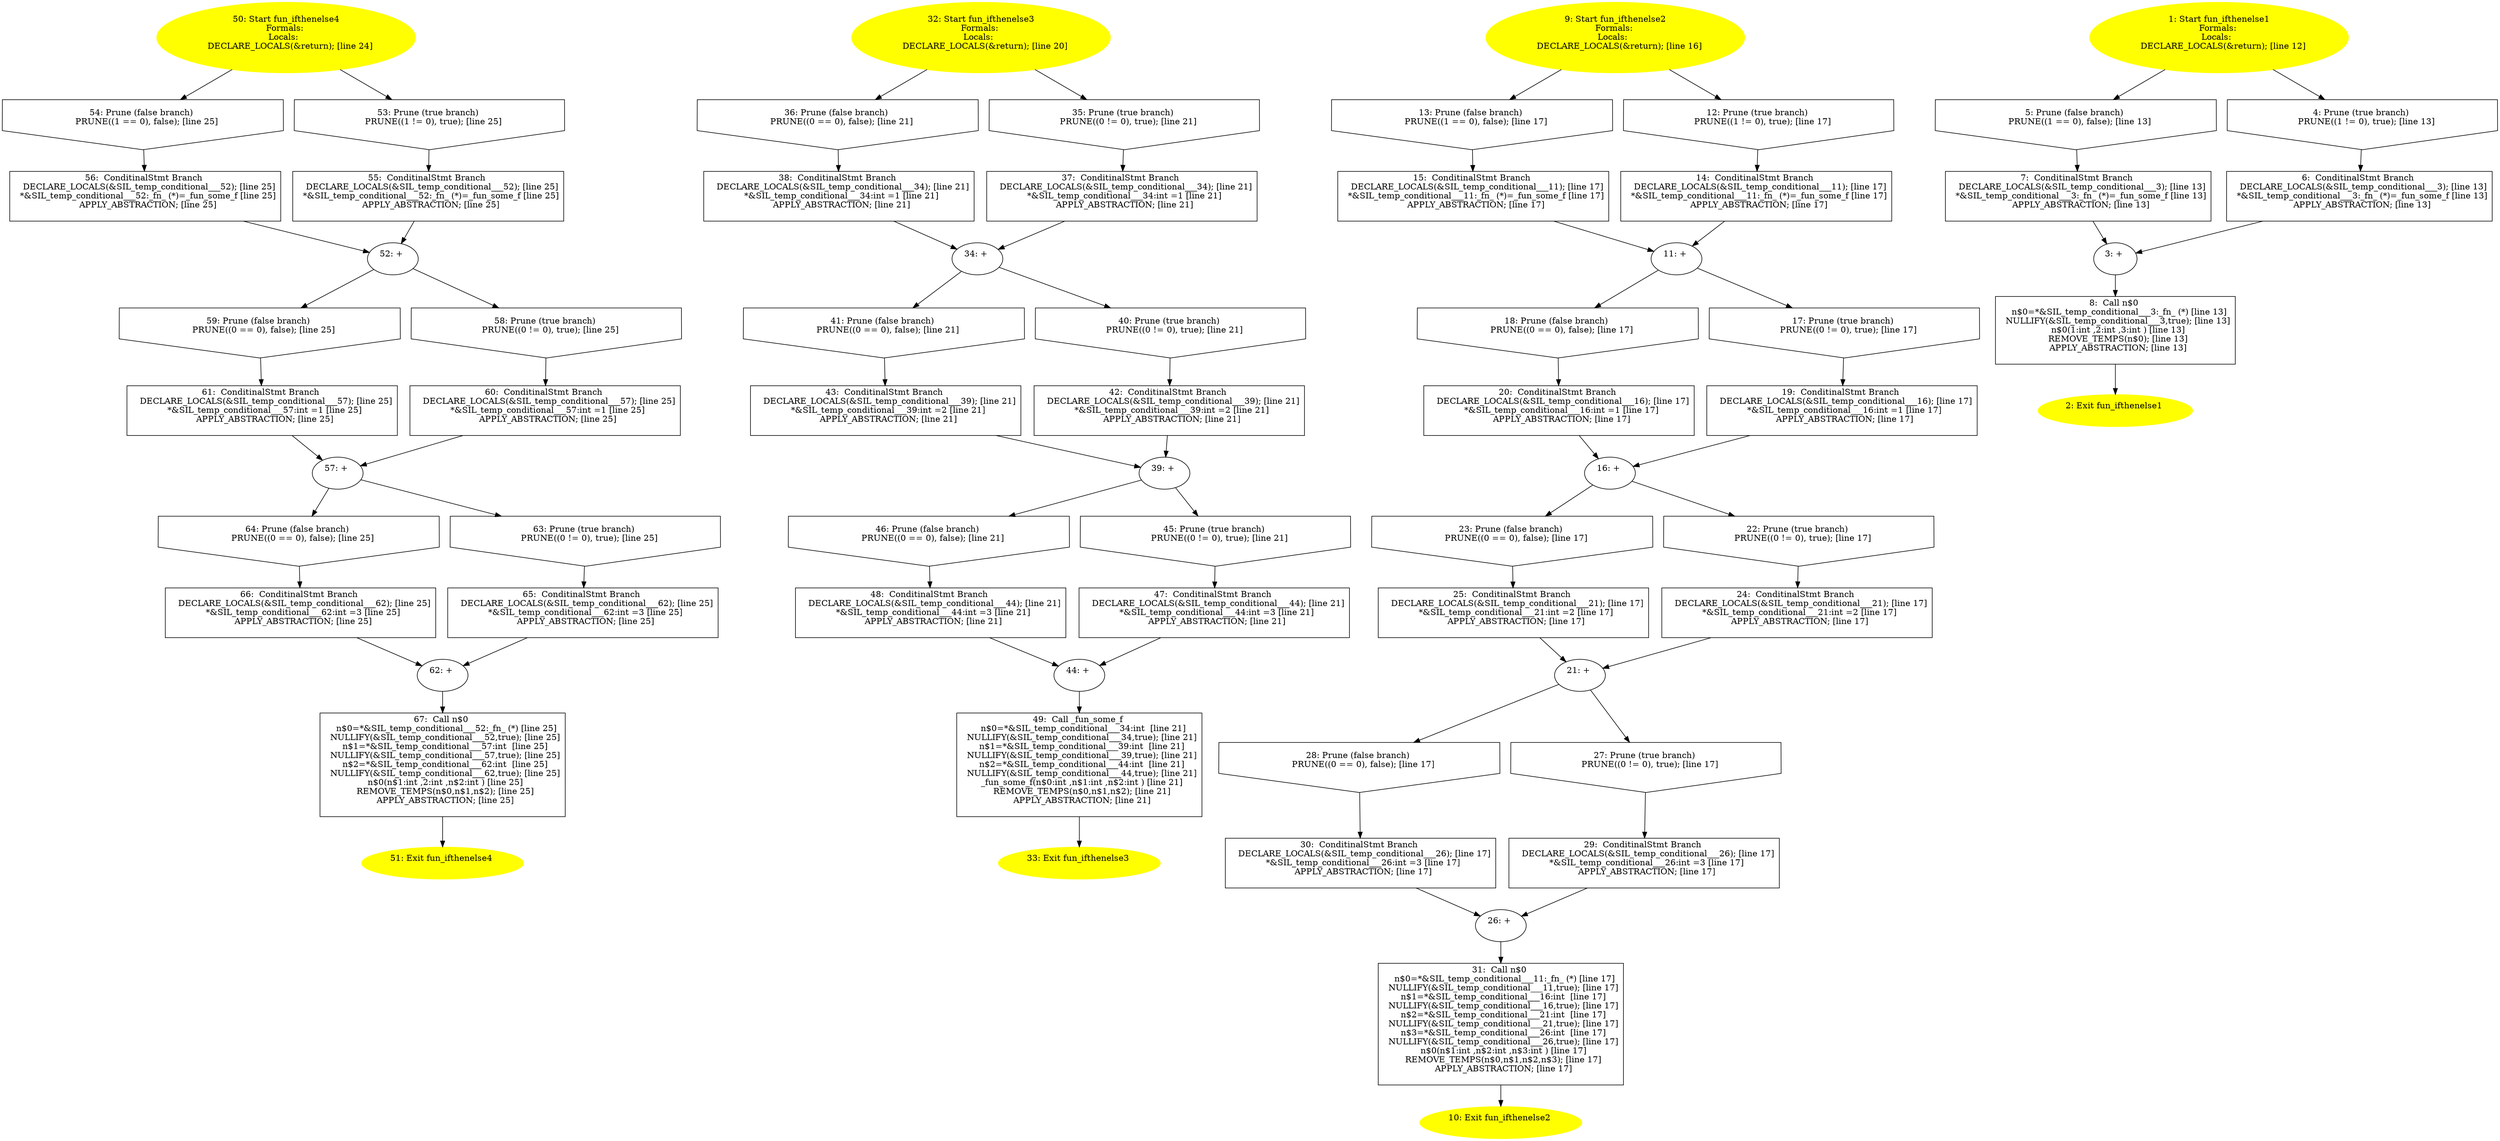 digraph iCFG {
67 [label="67:  Call n$0 \n   n$0=*&SIL_temp_conditional___52:_fn_ (*) [line 25]\n  NULLIFY(&SIL_temp_conditional___52,true); [line 25]\n  n$1=*&SIL_temp_conditional___57:int  [line 25]\n  NULLIFY(&SIL_temp_conditional___57,true); [line 25]\n  n$2=*&SIL_temp_conditional___62:int  [line 25]\n  NULLIFY(&SIL_temp_conditional___62,true); [line 25]\n  n$0(n$1:int ,2:int ,n$2:int ) [line 25]\n  REMOVE_TEMPS(n$0,n$1,n$2); [line 25]\n  APPLY_ABSTRACTION; [line 25]\n " shape="box"]
	

	 67 -> 51 ;
66 [label="66:  ConditinalStmt Branch \n   DECLARE_LOCALS(&SIL_temp_conditional___62); [line 25]\n  *&SIL_temp_conditional___62:int =3 [line 25]\n  APPLY_ABSTRACTION; [line 25]\n " shape="box"]
	

	 66 -> 62 ;
65 [label="65:  ConditinalStmt Branch \n   DECLARE_LOCALS(&SIL_temp_conditional___62); [line 25]\n  *&SIL_temp_conditional___62:int =3 [line 25]\n  APPLY_ABSTRACTION; [line 25]\n " shape="box"]
	

	 65 -> 62 ;
64 [label="64: Prune (false branch) \n   PRUNE((0 == 0), false); [line 25]\n " shape="invhouse"]
	

	 64 -> 66 ;
63 [label="63: Prune (true branch) \n   PRUNE((0 != 0), true); [line 25]\n " shape="invhouse"]
	

	 63 -> 65 ;
62 [label="62: + \n  " ]
	

	 62 -> 67 ;
61 [label="61:  ConditinalStmt Branch \n   DECLARE_LOCALS(&SIL_temp_conditional___57); [line 25]\n  *&SIL_temp_conditional___57:int =1 [line 25]\n  APPLY_ABSTRACTION; [line 25]\n " shape="box"]
	

	 61 -> 57 ;
60 [label="60:  ConditinalStmt Branch \n   DECLARE_LOCALS(&SIL_temp_conditional___57); [line 25]\n  *&SIL_temp_conditional___57:int =1 [line 25]\n  APPLY_ABSTRACTION; [line 25]\n " shape="box"]
	

	 60 -> 57 ;
59 [label="59: Prune (false branch) \n   PRUNE((0 == 0), false); [line 25]\n " shape="invhouse"]
	

	 59 -> 61 ;
58 [label="58: Prune (true branch) \n   PRUNE((0 != 0), true); [line 25]\n " shape="invhouse"]
	

	 58 -> 60 ;
57 [label="57: + \n  " ]
	

	 57 -> 63 ;
	 57 -> 64 ;
56 [label="56:  ConditinalStmt Branch \n   DECLARE_LOCALS(&SIL_temp_conditional___52); [line 25]\n  *&SIL_temp_conditional___52:_fn_ (*)=_fun_some_f [line 25]\n  APPLY_ABSTRACTION; [line 25]\n " shape="box"]
	

	 56 -> 52 ;
55 [label="55:  ConditinalStmt Branch \n   DECLARE_LOCALS(&SIL_temp_conditional___52); [line 25]\n  *&SIL_temp_conditional___52:_fn_ (*)=_fun_some_f [line 25]\n  APPLY_ABSTRACTION; [line 25]\n " shape="box"]
	

	 55 -> 52 ;
54 [label="54: Prune (false branch) \n   PRUNE((1 == 0), false); [line 25]\n " shape="invhouse"]
	

	 54 -> 56 ;
53 [label="53: Prune (true branch) \n   PRUNE((1 != 0), true); [line 25]\n " shape="invhouse"]
	

	 53 -> 55 ;
52 [label="52: + \n  " ]
	

	 52 -> 58 ;
	 52 -> 59 ;
51 [label="51: Exit fun_ifthenelse4 \n  " color=yellow style=filled]
	

50 [label="50: Start fun_ifthenelse4\nFormals: \nLocals:  \n   DECLARE_LOCALS(&return); [line 24]\n " color=yellow style=filled]
	

	 50 -> 53 ;
	 50 -> 54 ;
49 [label="49:  Call _fun_some_f \n   n$0=*&SIL_temp_conditional___34:int  [line 21]\n  NULLIFY(&SIL_temp_conditional___34,true); [line 21]\n  n$1=*&SIL_temp_conditional___39:int  [line 21]\n  NULLIFY(&SIL_temp_conditional___39,true); [line 21]\n  n$2=*&SIL_temp_conditional___44:int  [line 21]\n  NULLIFY(&SIL_temp_conditional___44,true); [line 21]\n  _fun_some_f(n$0:int ,n$1:int ,n$2:int ) [line 21]\n  REMOVE_TEMPS(n$0,n$1,n$2); [line 21]\n  APPLY_ABSTRACTION; [line 21]\n " shape="box"]
	

	 49 -> 33 ;
48 [label="48:  ConditinalStmt Branch \n   DECLARE_LOCALS(&SIL_temp_conditional___44); [line 21]\n  *&SIL_temp_conditional___44:int =3 [line 21]\n  APPLY_ABSTRACTION; [line 21]\n " shape="box"]
	

	 48 -> 44 ;
47 [label="47:  ConditinalStmt Branch \n   DECLARE_LOCALS(&SIL_temp_conditional___44); [line 21]\n  *&SIL_temp_conditional___44:int =3 [line 21]\n  APPLY_ABSTRACTION; [line 21]\n " shape="box"]
	

	 47 -> 44 ;
46 [label="46: Prune (false branch) \n   PRUNE((0 == 0), false); [line 21]\n " shape="invhouse"]
	

	 46 -> 48 ;
45 [label="45: Prune (true branch) \n   PRUNE((0 != 0), true); [line 21]\n " shape="invhouse"]
	

	 45 -> 47 ;
44 [label="44: + \n  " ]
	

	 44 -> 49 ;
43 [label="43:  ConditinalStmt Branch \n   DECLARE_LOCALS(&SIL_temp_conditional___39); [line 21]\n  *&SIL_temp_conditional___39:int =2 [line 21]\n  APPLY_ABSTRACTION; [line 21]\n " shape="box"]
	

	 43 -> 39 ;
42 [label="42:  ConditinalStmt Branch \n   DECLARE_LOCALS(&SIL_temp_conditional___39); [line 21]\n  *&SIL_temp_conditional___39:int =2 [line 21]\n  APPLY_ABSTRACTION; [line 21]\n " shape="box"]
	

	 42 -> 39 ;
41 [label="41: Prune (false branch) \n   PRUNE((0 == 0), false); [line 21]\n " shape="invhouse"]
	

	 41 -> 43 ;
40 [label="40: Prune (true branch) \n   PRUNE((0 != 0), true); [line 21]\n " shape="invhouse"]
	

	 40 -> 42 ;
39 [label="39: + \n  " ]
	

	 39 -> 45 ;
	 39 -> 46 ;
38 [label="38:  ConditinalStmt Branch \n   DECLARE_LOCALS(&SIL_temp_conditional___34); [line 21]\n  *&SIL_temp_conditional___34:int =1 [line 21]\n  APPLY_ABSTRACTION; [line 21]\n " shape="box"]
	

	 38 -> 34 ;
37 [label="37:  ConditinalStmt Branch \n   DECLARE_LOCALS(&SIL_temp_conditional___34); [line 21]\n  *&SIL_temp_conditional___34:int =1 [line 21]\n  APPLY_ABSTRACTION; [line 21]\n " shape="box"]
	

	 37 -> 34 ;
36 [label="36: Prune (false branch) \n   PRUNE((0 == 0), false); [line 21]\n " shape="invhouse"]
	

	 36 -> 38 ;
35 [label="35: Prune (true branch) \n   PRUNE((0 != 0), true); [line 21]\n " shape="invhouse"]
	

	 35 -> 37 ;
34 [label="34: + \n  " ]
	

	 34 -> 40 ;
	 34 -> 41 ;
33 [label="33: Exit fun_ifthenelse3 \n  " color=yellow style=filled]
	

32 [label="32: Start fun_ifthenelse3\nFormals: \nLocals:  \n   DECLARE_LOCALS(&return); [line 20]\n " color=yellow style=filled]
	

	 32 -> 35 ;
	 32 -> 36 ;
31 [label="31:  Call n$0 \n   n$0=*&SIL_temp_conditional___11:_fn_ (*) [line 17]\n  NULLIFY(&SIL_temp_conditional___11,true); [line 17]\n  n$1=*&SIL_temp_conditional___16:int  [line 17]\n  NULLIFY(&SIL_temp_conditional___16,true); [line 17]\n  n$2=*&SIL_temp_conditional___21:int  [line 17]\n  NULLIFY(&SIL_temp_conditional___21,true); [line 17]\n  n$3=*&SIL_temp_conditional___26:int  [line 17]\n  NULLIFY(&SIL_temp_conditional___26,true); [line 17]\n  n$0(n$1:int ,n$2:int ,n$3:int ) [line 17]\n  REMOVE_TEMPS(n$0,n$1,n$2,n$3); [line 17]\n  APPLY_ABSTRACTION; [line 17]\n " shape="box"]
	

	 31 -> 10 ;
30 [label="30:  ConditinalStmt Branch \n   DECLARE_LOCALS(&SIL_temp_conditional___26); [line 17]\n  *&SIL_temp_conditional___26:int =3 [line 17]\n  APPLY_ABSTRACTION; [line 17]\n " shape="box"]
	

	 30 -> 26 ;
29 [label="29:  ConditinalStmt Branch \n   DECLARE_LOCALS(&SIL_temp_conditional___26); [line 17]\n  *&SIL_temp_conditional___26:int =3 [line 17]\n  APPLY_ABSTRACTION; [line 17]\n " shape="box"]
	

	 29 -> 26 ;
28 [label="28: Prune (false branch) \n   PRUNE((0 == 0), false); [line 17]\n " shape="invhouse"]
	

	 28 -> 30 ;
27 [label="27: Prune (true branch) \n   PRUNE((0 != 0), true); [line 17]\n " shape="invhouse"]
	

	 27 -> 29 ;
26 [label="26: + \n  " ]
	

	 26 -> 31 ;
25 [label="25:  ConditinalStmt Branch \n   DECLARE_LOCALS(&SIL_temp_conditional___21); [line 17]\n  *&SIL_temp_conditional___21:int =2 [line 17]\n  APPLY_ABSTRACTION; [line 17]\n " shape="box"]
	

	 25 -> 21 ;
24 [label="24:  ConditinalStmt Branch \n   DECLARE_LOCALS(&SIL_temp_conditional___21); [line 17]\n  *&SIL_temp_conditional___21:int =2 [line 17]\n  APPLY_ABSTRACTION; [line 17]\n " shape="box"]
	

	 24 -> 21 ;
23 [label="23: Prune (false branch) \n   PRUNE((0 == 0), false); [line 17]\n " shape="invhouse"]
	

	 23 -> 25 ;
22 [label="22: Prune (true branch) \n   PRUNE((0 != 0), true); [line 17]\n " shape="invhouse"]
	

	 22 -> 24 ;
21 [label="21: + \n  " ]
	

	 21 -> 27 ;
	 21 -> 28 ;
20 [label="20:  ConditinalStmt Branch \n   DECLARE_LOCALS(&SIL_temp_conditional___16); [line 17]\n  *&SIL_temp_conditional___16:int =1 [line 17]\n  APPLY_ABSTRACTION; [line 17]\n " shape="box"]
	

	 20 -> 16 ;
19 [label="19:  ConditinalStmt Branch \n   DECLARE_LOCALS(&SIL_temp_conditional___16); [line 17]\n  *&SIL_temp_conditional___16:int =1 [line 17]\n  APPLY_ABSTRACTION; [line 17]\n " shape="box"]
	

	 19 -> 16 ;
18 [label="18: Prune (false branch) \n   PRUNE((0 == 0), false); [line 17]\n " shape="invhouse"]
	

	 18 -> 20 ;
17 [label="17: Prune (true branch) \n   PRUNE((0 != 0), true); [line 17]\n " shape="invhouse"]
	

	 17 -> 19 ;
16 [label="16: + \n  " ]
	

	 16 -> 22 ;
	 16 -> 23 ;
15 [label="15:  ConditinalStmt Branch \n   DECLARE_LOCALS(&SIL_temp_conditional___11); [line 17]\n  *&SIL_temp_conditional___11:_fn_ (*)=_fun_some_f [line 17]\n  APPLY_ABSTRACTION; [line 17]\n " shape="box"]
	

	 15 -> 11 ;
14 [label="14:  ConditinalStmt Branch \n   DECLARE_LOCALS(&SIL_temp_conditional___11); [line 17]\n  *&SIL_temp_conditional___11:_fn_ (*)=_fun_some_f [line 17]\n  APPLY_ABSTRACTION; [line 17]\n " shape="box"]
	

	 14 -> 11 ;
13 [label="13: Prune (false branch) \n   PRUNE((1 == 0), false); [line 17]\n " shape="invhouse"]
	

	 13 -> 15 ;
12 [label="12: Prune (true branch) \n   PRUNE((1 != 0), true); [line 17]\n " shape="invhouse"]
	

	 12 -> 14 ;
11 [label="11: + \n  " ]
	

	 11 -> 17 ;
	 11 -> 18 ;
10 [label="10: Exit fun_ifthenelse2 \n  " color=yellow style=filled]
	

9 [label="9: Start fun_ifthenelse2\nFormals: \nLocals:  \n   DECLARE_LOCALS(&return); [line 16]\n " color=yellow style=filled]
	

	 9 -> 12 ;
	 9 -> 13 ;
8 [label="8:  Call n$0 \n   n$0=*&SIL_temp_conditional___3:_fn_ (*) [line 13]\n  NULLIFY(&SIL_temp_conditional___3,true); [line 13]\n  n$0(1:int ,2:int ,3:int ) [line 13]\n  REMOVE_TEMPS(n$0); [line 13]\n  APPLY_ABSTRACTION; [line 13]\n " shape="box"]
	

	 8 -> 2 ;
7 [label="7:  ConditinalStmt Branch \n   DECLARE_LOCALS(&SIL_temp_conditional___3); [line 13]\n  *&SIL_temp_conditional___3:_fn_ (*)=_fun_some_f [line 13]\n  APPLY_ABSTRACTION; [line 13]\n " shape="box"]
	

	 7 -> 3 ;
6 [label="6:  ConditinalStmt Branch \n   DECLARE_LOCALS(&SIL_temp_conditional___3); [line 13]\n  *&SIL_temp_conditional___3:_fn_ (*)=_fun_some_f [line 13]\n  APPLY_ABSTRACTION; [line 13]\n " shape="box"]
	

	 6 -> 3 ;
5 [label="5: Prune (false branch) \n   PRUNE((1 == 0), false); [line 13]\n " shape="invhouse"]
	

	 5 -> 7 ;
4 [label="4: Prune (true branch) \n   PRUNE((1 != 0), true); [line 13]\n " shape="invhouse"]
	

	 4 -> 6 ;
3 [label="3: + \n  " ]
	

	 3 -> 8 ;
2 [label="2: Exit fun_ifthenelse1 \n  " color=yellow style=filled]
	

1 [label="1: Start fun_ifthenelse1\nFormals: \nLocals:  \n   DECLARE_LOCALS(&return); [line 12]\n " color=yellow style=filled]
	

	 1 -> 4 ;
	 1 -> 5 ;
}
